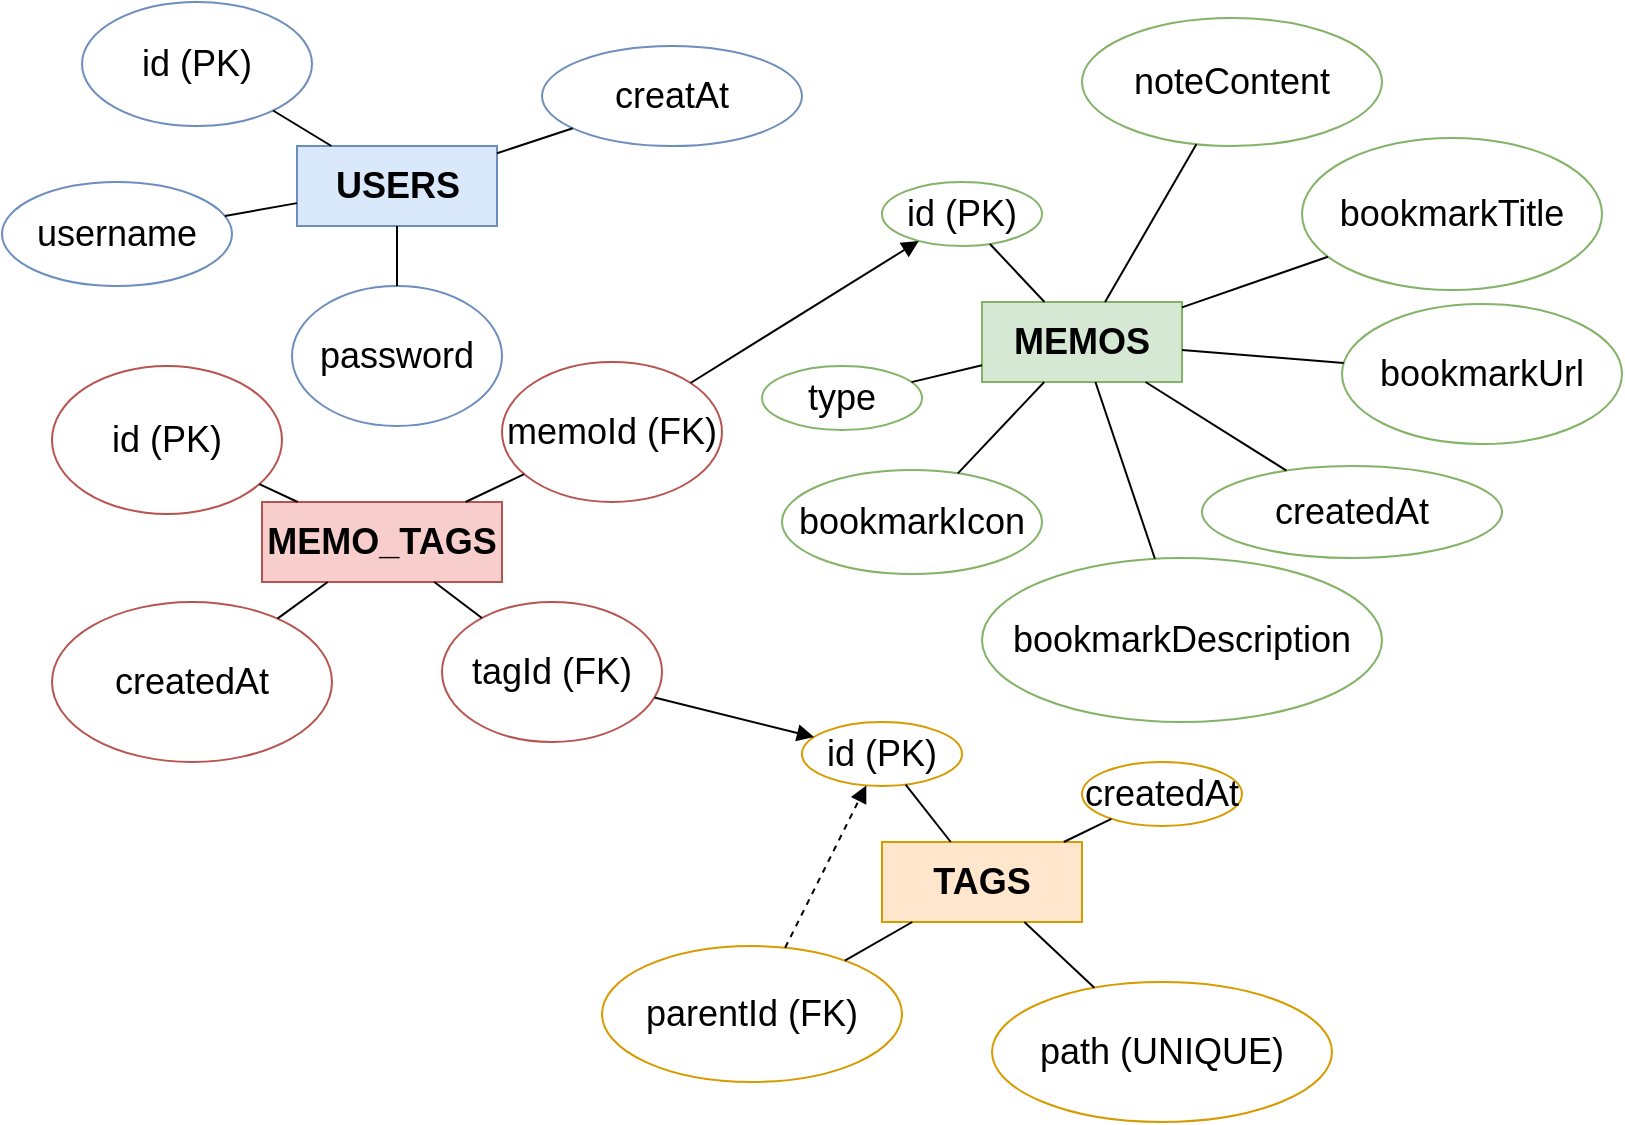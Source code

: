 <mxfile version="24.7.17">
  <diagram id="db-er-chickenfoot" name="数据库ER图-鸡爪型">
    <mxGraphModel dx="1050" dy="638" grid="1" gridSize="10" guides="1" tooltips="1" connect="1" arrows="1" fold="1" page="1" pageScale="1" pageWidth="1200" pageHeight="800" math="0" shadow="0">
      <root>
        <mxCell id="0" />
        <mxCell id="1" parent="0" />
        <mxCell id="users" value="USERS" style="rounded=0;whiteSpace=wrap;html=1;fillColor=#dae8fc;strokeColor=#6c8ebf;fontSize=18;fontStyle=1;" parent="1" vertex="1">
          <mxGeometry x="517.5" y="172" width="100" height="40" as="geometry" />
        </mxCell>
        <mxCell id="users-id" value="id (PK)" style="ellipse;whiteSpace=wrap;html=1;fillColor=#ffffff;strokeColor=#6c8ebf;fontSize=18;" parent="1" vertex="1">
          <mxGeometry x="410" y="100" width="115" height="62" as="geometry" />
        </mxCell>
        <mxCell id="users-username" value="username" style="ellipse;whiteSpace=wrap;html=1;fillColor=#ffffff;strokeColor=#6c8ebf;fontSize=18;" parent="1" vertex="1">
          <mxGeometry x="370" y="190" width="115" height="52" as="geometry" />
        </mxCell>
        <mxCell id="users-password" value="password" style="ellipse;whiteSpace=wrap;html=1;fillColor=#ffffff;strokeColor=#6c8ebf;fontSize=18;" parent="1" vertex="1">
          <mxGeometry x="515" y="242" width="105" height="70" as="geometry" />
        </mxCell>
        <mxCell id="users-createdAt" value="creatAt" style="ellipse;whiteSpace=wrap;html=1;fillColor=#ffffff;strokeColor=#6c8ebf;fontSize=18;" parent="1" vertex="1">
          <mxGeometry x="640" y="122" width="130" height="50" as="geometry" />
        </mxCell>
        <mxCell id="users-id-edge" style="endArrow=none;html=1;fontSize=18;" parent="1" source="users-id" target="users" edge="1">
          <mxGeometry relative="1" as="geometry" />
        </mxCell>
        <mxCell id="users-username-edge" style="endArrow=none;html=1;fontSize=18;" parent="1" source="users-username" target="users" edge="1">
          <mxGeometry relative="1" as="geometry" />
        </mxCell>
        <mxCell id="users-password-edge" style="endArrow=none;html=1;fontSize=18;" parent="1" source="users-password" target="users" edge="1">
          <mxGeometry relative="1" as="geometry" />
        </mxCell>
        <mxCell id="users-createdAt-edge" style="endArrow=none;html=1;fontSize=18;" parent="1" source="users-createdAt" target="users" edge="1">
          <mxGeometry relative="1" as="geometry" />
        </mxCell>
        <mxCell id="memos" value="MEMOS" style="rounded=0;whiteSpace=wrap;html=1;fillColor=#d5e8d4;strokeColor=#82b366;fontSize=18;fontStyle=1;" parent="1" vertex="1">
          <mxGeometry x="860" y="250" width="100" height="40" as="geometry" />
        </mxCell>
        <mxCell id="memos-id" value="id (PK)" style="ellipse;whiteSpace=wrap;html=1;fillColor=#ffffff;strokeColor=#82b366;fontSize=18;" parent="1" vertex="1">
          <mxGeometry x="810" y="190" width="80" height="32" as="geometry" />
        </mxCell>
        <mxCell id="memos-type" value="type" style="ellipse;whiteSpace=wrap;html=1;fillColor=#ffffff;strokeColor=#82b366;fontSize=18;" parent="1" vertex="1">
          <mxGeometry x="750" y="282" width="80" height="32" as="geometry" />
        </mxCell>
        <mxCell id="memos-createdAt" value="createdAt" style="ellipse;whiteSpace=wrap;html=1;fillColor=#ffffff;strokeColor=#82b366;fontSize=18;" parent="1" vertex="1">
          <mxGeometry x="970" y="332" width="150" height="46" as="geometry" />
        </mxCell>
        <mxCell id="memos-noteContent" value="noteContent" style="ellipse;whiteSpace=wrap;html=1;fillColor=#ffffff;strokeColor=#82b366;fontSize=18;" parent="1" vertex="1">
          <mxGeometry x="910" y="108" width="150" height="64" as="geometry" />
        </mxCell>
        <mxCell id="memos-bookmarkTitle" value="bookmarkTitle" style="ellipse;whiteSpace=wrap;html=1;fillColor=#ffffff;strokeColor=#82b366;fontSize=18;" parent="1" vertex="1">
          <mxGeometry x="1020" y="168" width="150" height="76" as="geometry" />
        </mxCell>
        <mxCell id="memos-bookmarkUrl" value="bookmarkUrl" style="ellipse;whiteSpace=wrap;html=1;fillColor=#ffffff;strokeColor=#82b366;fontSize=18;" parent="1" vertex="1">
          <mxGeometry x="1040" y="251" width="140" height="70" as="geometry" />
        </mxCell>
        <mxCell id="memos-bookmarkDescription" value="bookmarkDescription" style="ellipse;whiteSpace=wrap;html=1;fillColor=#ffffff;strokeColor=#82b366;fontSize=18;" parent="1" vertex="1">
          <mxGeometry x="860" y="378" width="200" height="82" as="geometry" />
        </mxCell>
        <mxCell id="memos-bookmarkIcon" value="bookmarkIcon" style="ellipse;whiteSpace=wrap;html=1;fillColor=#ffffff;strokeColor=#82b366;fontSize=18;" parent="1" vertex="1">
          <mxGeometry x="760" y="334" width="130" height="52" as="geometry" />
        </mxCell>
        <mxCell id="memos-id-edge" style="endArrow=none;html=1;fontSize=18;" parent="1" source="memos-id" target="memos" edge="1">
          <mxGeometry relative="1" as="geometry" />
        </mxCell>
        <mxCell id="memos-type-edge" style="endArrow=none;html=1;fontSize=18;" parent="1" source="memos-type" target="memos" edge="1">
          <mxGeometry relative="1" as="geometry" />
        </mxCell>
        <mxCell id="memos-createdAt-edge" style="endArrow=none;html=1;fontSize=18;" parent="1" source="memos-createdAt" target="memos" edge="1">
          <mxGeometry relative="1" as="geometry" />
        </mxCell>
        <mxCell id="memos-noteContent-edge" style="endArrow=none;html=1;fontSize=18;" parent="1" source="memos-noteContent" target="memos" edge="1">
          <mxGeometry relative="1" as="geometry" />
        </mxCell>
        <mxCell id="memos-bookmarkTitle-edge" style="endArrow=none;html=1;fontSize=18;" parent="1" source="memos-bookmarkTitle" target="memos" edge="1">
          <mxGeometry relative="1" as="geometry" />
        </mxCell>
        <mxCell id="memos-bookmarkUrl-edge" style="endArrow=none;html=1;fontSize=18;" parent="1" source="memos-bookmarkUrl" target="memos" edge="1">
          <mxGeometry relative="1" as="geometry" />
        </mxCell>
        <mxCell id="memos-bookmarkDescription-edge" style="endArrow=none;html=1;fontSize=18;" parent="1" source="memos-bookmarkDescription" target="memos" edge="1">
          <mxGeometry relative="1" as="geometry" />
        </mxCell>
        <mxCell id="memos-bookmarkIcon-edge" style="endArrow=none;html=1;fontSize=18;" parent="1" source="memos-bookmarkIcon" target="memos" edge="1">
          <mxGeometry relative="1" as="geometry" />
        </mxCell>
        <mxCell id="tags" value="TAGS" style="rounded=0;whiteSpace=wrap;html=1;fillColor=#ffe6cc;strokeColor=#d79b00;fontSize=18;fontStyle=1;" parent="1" vertex="1">
          <mxGeometry x="810" y="520" width="100" height="40" as="geometry" />
        </mxCell>
        <mxCell id="tags-id" value="id (PK)" style="ellipse;whiteSpace=wrap;html=1;fillColor=#ffffff;strokeColor=#d79b00;fontSize=18;" parent="1" vertex="1">
          <mxGeometry x="770" y="460" width="80" height="32" as="geometry" />
        </mxCell>
        <mxCell id="tags-path" value="path (UNIQUE)" style="ellipse;whiteSpace=wrap;html=1;fillColor=#ffffff;strokeColor=#d79b00;fontSize=18;" parent="1" vertex="1">
          <mxGeometry x="865" y="590" width="170" height="70" as="geometry" />
        </mxCell>
        <mxCell id="tags-parentId" value="parentId (FK)" style="ellipse;whiteSpace=wrap;html=1;fillColor=#ffffff;strokeColor=#d79b00;fontSize=18;" parent="1" vertex="1">
          <mxGeometry x="670" y="572" width="150" height="68" as="geometry" />
        </mxCell>
        <mxCell id="tags-createdAt" value="createdAt" style="ellipse;whiteSpace=wrap;html=1;fillColor=#ffffff;strokeColor=#d79b00;fontSize=18;" parent="1" vertex="1">
          <mxGeometry x="910" y="480" width="80" height="32" as="geometry" />
        </mxCell>
        <mxCell id="tags-id-edge" style="endArrow=none;html=1;fontSize=18;" parent="1" source="tags-id" target="tags" edge="1">
          <mxGeometry relative="1" as="geometry" />
        </mxCell>
        <mxCell id="tags-path-edge" style="endArrow=none;html=1;fontSize=18;" parent="1" source="tags-path" target="tags" edge="1">
          <mxGeometry relative="1" as="geometry" />
        </mxCell>
        <mxCell id="tags-parentId-edge" style="endArrow=none;html=1;fontSize=18;" parent="1" source="tags-parentId" target="tags" edge="1">
          <mxGeometry relative="1" as="geometry" />
        </mxCell>
        <mxCell id="tags-createdAt-edge" style="endArrow=none;html=1;fontSize=18;" parent="1" source="tags-createdAt" target="tags" edge="1">
          <mxGeometry relative="1" as="geometry" />
        </mxCell>
        <mxCell id="memo_tags" value="MEMO_TAGS" style="rounded=0;whiteSpace=wrap;html=1;fillColor=#f8cecc;strokeColor=#b85450;fontSize=18;fontStyle=1;" parent="1" vertex="1">
          <mxGeometry x="500" y="350" width="120" height="40" as="geometry" />
        </mxCell>
        <mxCell id="memo_tags-id" value="id (PK)" style="ellipse;whiteSpace=wrap;html=1;fillColor=#ffffff;strokeColor=#b85450;fontSize=18;" parent="1" vertex="1">
          <mxGeometry x="395" y="282" width="115" height="74" as="geometry" />
        </mxCell>
        <mxCell id="memo_tags-memoId" value="memoId (FK)" style="ellipse;whiteSpace=wrap;html=1;fillColor=#ffffff;strokeColor=#b85450;fontSize=18;" parent="1" vertex="1">
          <mxGeometry x="620" y="280" width="110" height="70" as="geometry" />
        </mxCell>
        <mxCell id="memo_tags-tagId" value="tagId (FK)" style="ellipse;whiteSpace=wrap;html=1;fillColor=#ffffff;strokeColor=#b85450;fontSize=18;" parent="1" vertex="1">
          <mxGeometry x="590" y="400" width="110" height="70" as="geometry" />
        </mxCell>
        <mxCell id="memo_tags-createdAt" value="createdAt" style="ellipse;whiteSpace=wrap;html=1;fillColor=#ffffff;strokeColor=#b85450;fontSize=18;" parent="1" vertex="1">
          <mxGeometry x="395" y="400" width="140" height="80" as="geometry" />
        </mxCell>
        <mxCell id="memo_tags-id-edge" style="endArrow=none;html=1;fontSize=18;" parent="1" source="memo_tags-id" target="memo_tags" edge="1">
          <mxGeometry relative="1" as="geometry" />
        </mxCell>
        <mxCell id="memo_tags-memoId-edge" style="endArrow=none;html=1;fontSize=18;" parent="1" source="memo_tags-memoId" target="memo_tags" edge="1">
          <mxGeometry relative="1" as="geometry" />
        </mxCell>
        <mxCell id="memo_tags-tagId-edge" style="endArrow=none;html=1;fontSize=18;" parent="1" source="memo_tags-tagId" target="memo_tags" edge="1">
          <mxGeometry relative="1" as="geometry" />
        </mxCell>
        <mxCell id="memo_tags-createdAt-edge" style="endArrow=none;html=1;fontSize=18;" parent="1" source="memo_tags-createdAt" target="memo_tags" edge="1">
          <mxGeometry relative="1" as="geometry" />
        </mxCell>
        <mxCell id="rel1" style="endArrow=block;html=1;fontSize=18;" parent="1" source="memo_tags-memoId" target="memos-id" edge="1">
          <mxGeometry relative="1" as="geometry" />
        </mxCell>
        <mxCell id="rel2" style="endArrow=block;html=1;fontSize=18;" parent="1" source="memo_tags-tagId" target="tags-id" edge="1">
          <mxGeometry relative="1" as="geometry" />
        </mxCell>
        <mxCell id="rel3" style="endArrow=block;html=1;dashed=1;fontSize=18;" parent="1" source="tags-parentId" target="tags-id" edge="1">
          <mxGeometry relative="1" as="geometry" />
        </mxCell>
      </root>
    </mxGraphModel>
  </diagram>
</mxfile>

